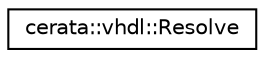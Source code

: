 digraph "Graphical Class Hierarchy"
{
 // LATEX_PDF_SIZE
  edge [fontname="Helvetica",fontsize="10",labelfontname="Helvetica",labelfontsize="10"];
  node [fontname="Helvetica",fontsize="10",shape=record];
  rankdir="LR";
  Node0 [label="cerata::vhdl::Resolve",height=0.2,width=0.4,color="black", fillcolor="white", style="filled",URL="$structcerata_1_1vhdl_1_1_resolve.html",tooltip="Functions to resolve VHDL-specific problems with graphs."];
}
